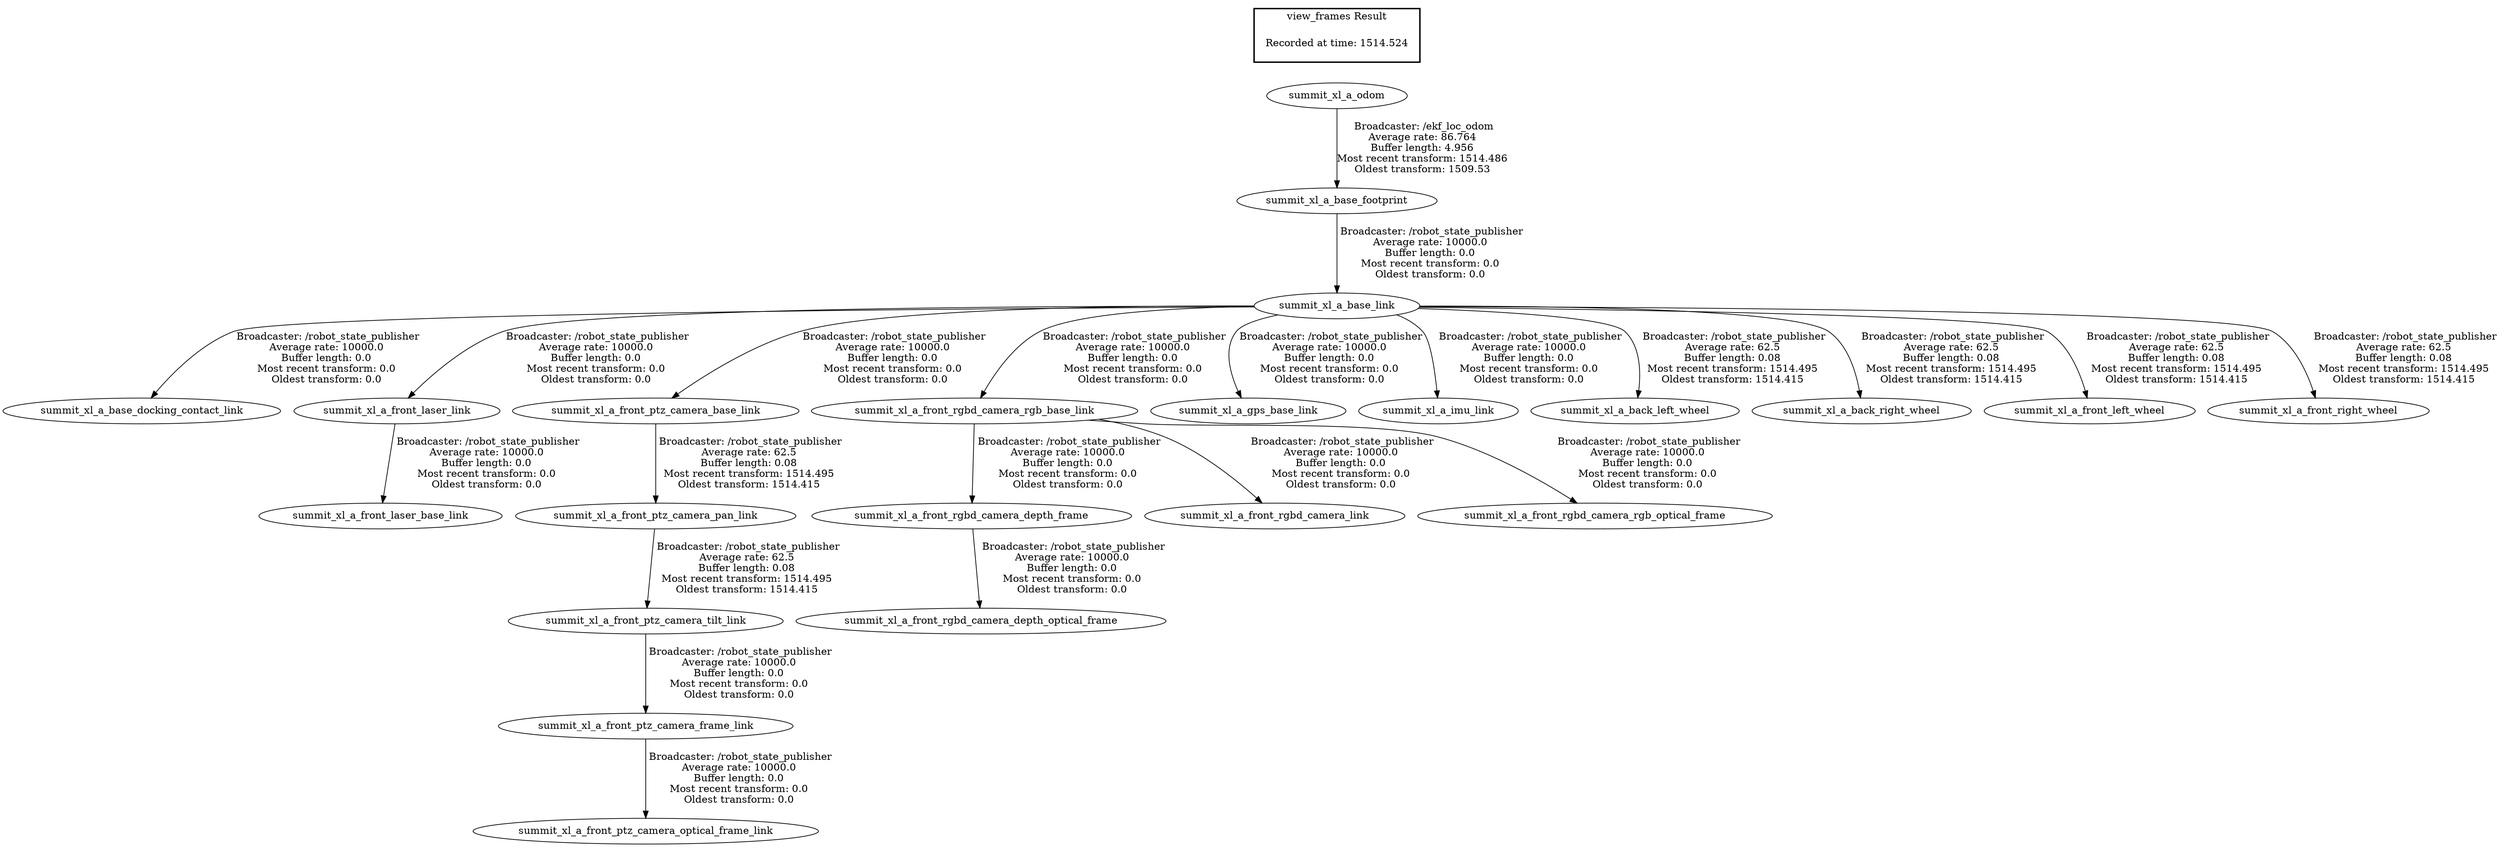 digraph G {
"summit_xl_a_base_link" -> "summit_xl_a_base_docking_contact_link"[label=" Broadcaster: /robot_state_publisher\nAverage rate: 10000.0\nBuffer length: 0.0\nMost recent transform: 0.0\nOldest transform: 0.0\n"];
"summit_xl_a_base_footprint" -> "summit_xl_a_base_link"[label=" Broadcaster: /robot_state_publisher\nAverage rate: 10000.0\nBuffer length: 0.0\nMost recent transform: 0.0\nOldest transform: 0.0\n"];
"summit_xl_a_odom" -> "summit_xl_a_base_footprint"[label=" Broadcaster: /ekf_loc_odom\nAverage rate: 86.764\nBuffer length: 4.956\nMost recent transform: 1514.486\nOldest transform: 1509.53\n"];
"summit_xl_a_front_laser_link" -> "summit_xl_a_front_laser_base_link"[label=" Broadcaster: /robot_state_publisher\nAverage rate: 10000.0\nBuffer length: 0.0\nMost recent transform: 0.0\nOldest transform: 0.0\n"];
"summit_xl_a_base_link" -> "summit_xl_a_front_laser_link"[label=" Broadcaster: /robot_state_publisher\nAverage rate: 10000.0\nBuffer length: 0.0\nMost recent transform: 0.0\nOldest transform: 0.0\n"];
"summit_xl_a_front_ptz_camera_tilt_link" -> "summit_xl_a_front_ptz_camera_frame_link"[label=" Broadcaster: /robot_state_publisher\nAverage rate: 10000.0\nBuffer length: 0.0\nMost recent transform: 0.0\nOldest transform: 0.0\n"];
"summit_xl_a_front_ptz_camera_pan_link" -> "summit_xl_a_front_ptz_camera_tilt_link"[label=" Broadcaster: /robot_state_publisher\nAverage rate: 62.5\nBuffer length: 0.08\nMost recent transform: 1514.495\nOldest transform: 1514.415\n"];
"summit_xl_a_base_link" -> "summit_xl_a_front_ptz_camera_base_link"[label=" Broadcaster: /robot_state_publisher\nAverage rate: 10000.0\nBuffer length: 0.0\nMost recent transform: 0.0\nOldest transform: 0.0\n"];
"summit_xl_a_front_ptz_camera_frame_link" -> "summit_xl_a_front_ptz_camera_optical_frame_link"[label=" Broadcaster: /robot_state_publisher\nAverage rate: 10000.0\nBuffer length: 0.0\nMost recent transform: 0.0\nOldest transform: 0.0\n"];
"summit_xl_a_front_rgbd_camera_rgb_base_link" -> "summit_xl_a_front_rgbd_camera_depth_frame"[label=" Broadcaster: /robot_state_publisher\nAverage rate: 10000.0\nBuffer length: 0.0\nMost recent transform: 0.0\nOldest transform: 0.0\n"];
"summit_xl_a_base_link" -> "summit_xl_a_front_rgbd_camera_rgb_base_link"[label=" Broadcaster: /robot_state_publisher\nAverage rate: 10000.0\nBuffer length: 0.0\nMost recent transform: 0.0\nOldest transform: 0.0\n"];
"summit_xl_a_front_rgbd_camera_depth_frame" -> "summit_xl_a_front_rgbd_camera_depth_optical_frame"[label=" Broadcaster: /robot_state_publisher\nAverage rate: 10000.0\nBuffer length: 0.0\nMost recent transform: 0.0\nOldest transform: 0.0\n"];
"summit_xl_a_front_rgbd_camera_rgb_base_link" -> "summit_xl_a_front_rgbd_camera_link"[label=" Broadcaster: /robot_state_publisher\nAverage rate: 10000.0\nBuffer length: 0.0\nMost recent transform: 0.0\nOldest transform: 0.0\n"];
"summit_xl_a_front_rgbd_camera_rgb_base_link" -> "summit_xl_a_front_rgbd_camera_rgb_optical_frame"[label=" Broadcaster: /robot_state_publisher\nAverage rate: 10000.0\nBuffer length: 0.0\nMost recent transform: 0.0\nOldest transform: 0.0\n"];
"summit_xl_a_base_link" -> "summit_xl_a_gps_base_link"[label=" Broadcaster: /robot_state_publisher\nAverage rate: 10000.0\nBuffer length: 0.0\nMost recent transform: 0.0\nOldest transform: 0.0\n"];
"summit_xl_a_base_link" -> "summit_xl_a_imu_link"[label=" Broadcaster: /robot_state_publisher\nAverage rate: 10000.0\nBuffer length: 0.0\nMost recent transform: 0.0\nOldest transform: 0.0\n"];
"summit_xl_a_base_link" -> "summit_xl_a_back_left_wheel"[label=" Broadcaster: /robot_state_publisher\nAverage rate: 62.5\nBuffer length: 0.08\nMost recent transform: 1514.495\nOldest transform: 1514.415\n"];
"summit_xl_a_base_link" -> "summit_xl_a_back_right_wheel"[label=" Broadcaster: /robot_state_publisher\nAverage rate: 62.5\nBuffer length: 0.08\nMost recent transform: 1514.495\nOldest transform: 1514.415\n"];
"summit_xl_a_base_link" -> "summit_xl_a_front_left_wheel"[label=" Broadcaster: /robot_state_publisher\nAverage rate: 62.5\nBuffer length: 0.08\nMost recent transform: 1514.495\nOldest transform: 1514.415\n"];
"summit_xl_a_front_ptz_camera_base_link" -> "summit_xl_a_front_ptz_camera_pan_link"[label=" Broadcaster: /robot_state_publisher\nAverage rate: 62.5\nBuffer length: 0.08\nMost recent transform: 1514.495\nOldest transform: 1514.415\n"];
"summit_xl_a_base_link" -> "summit_xl_a_front_right_wheel"[label=" Broadcaster: /robot_state_publisher\nAverage rate: 62.5\nBuffer length: 0.08\nMost recent transform: 1514.495\nOldest transform: 1514.415\n"];
edge [style=invis];
 subgraph cluster_legend { style=bold; color=black; label ="view_frames Result";
"Recorded at time: 1514.524"[ shape=plaintext ] ;
}->"summit_xl_a_odom";
}